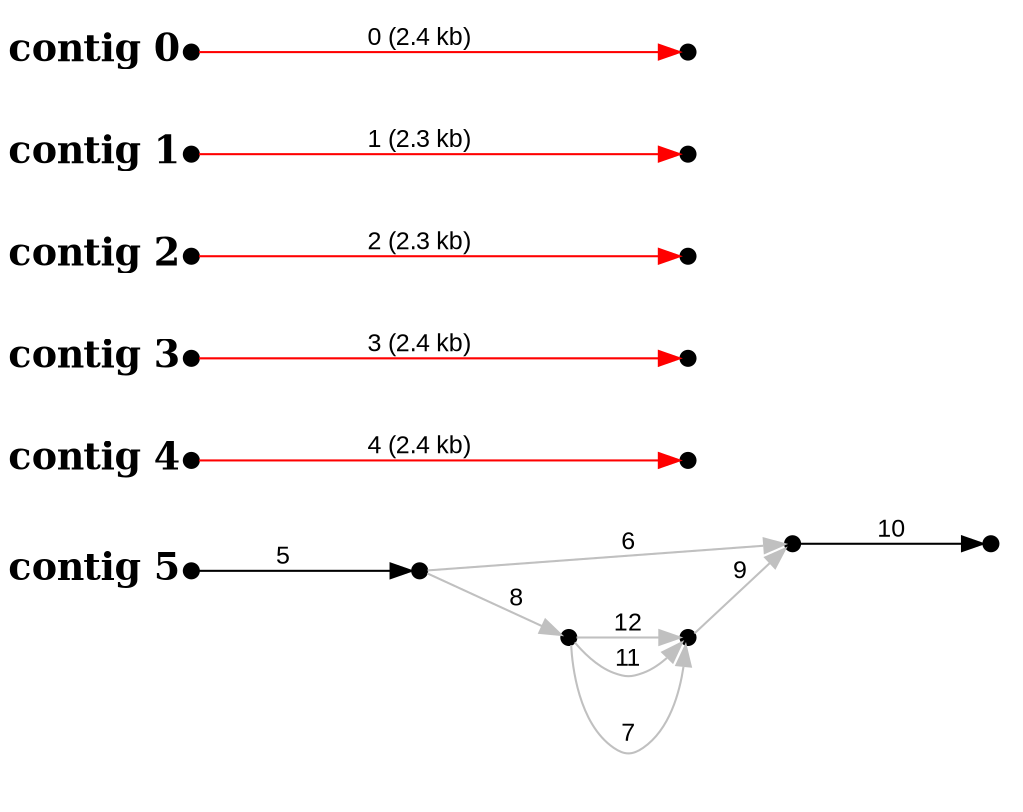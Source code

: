 digraph G {

node [width=0.1,height=0.1,fontsize=10,shape=point];
edge [fontsize=12,penwidth=1,arrowsize=1,fontname=Arial];
margin=1.0;
rankdir=LR;
labeljust=l;
margin=0;

subgraph cluster5 {
color=white;
10 -> 11 [minlen=2,color=black,label="5",taillabel="contig 5",labelangle=180,weight=10000,labeldistance=5,labelfontsize=18,labelfontname="Times-Bold"];
11 -> 12 [minlen=1,color=gray,label="8"];
11 -> 14 [minlen=1,color=gray,label="6"];
12 -> 13 [minlen=1,color=gray,label="7"];
12 -> 13 [minlen=1,color=gray,label="11"];
12 -> 13 [minlen=1,color=gray,label="12"];
13 -> 14 [minlen=1,color=gray,label="9"];
14 -> 15 [minlen=2,color=black,label="10"];
}

subgraph cluster4 {
color=white;
9 -> 8 [minlen=4,color=red,label="4 (2.4 kb)",taillabel="contig 4",labelangle=180,weight=10000,labeldistance=5,labelfontsize=18,labelfontname="Times-Bold"];
}

subgraph cluster3 {
color=white;
6 -> 7 [minlen=4,color=red,label="3 (2.4 kb)",taillabel="contig 3",labelangle=180,weight=10000,labeldistance=5,labelfontsize=18,labelfontname="Times-Bold"];
}

subgraph cluster2 {
color=white;
4 -> 5 [minlen=4,color=red,label="2 (2.3 kb)",taillabel="contig 2",labelangle=180,weight=10000,labeldistance=5,labelfontsize=18,labelfontname="Times-Bold"];
}

subgraph cluster1 {
color=white;
2 -> 3 [minlen=4,color=red,label="1 (2.3 kb)",taillabel="contig 1",labelangle=180,weight=10000,labeldistance=5,labelfontsize=18,labelfontname="Times-Bold"];
}

subgraph cluster0 {
color=white;
1 -> 0 [minlen=4,color=red,label="0 (2.4 kb)",taillabel="contig 0",labelangle=180,weight=10000,labeldistance=5,labelfontsize=18,labelfontname="Times-Bold"];
}

}
#done
